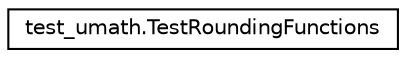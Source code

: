 digraph "Graphical Class Hierarchy"
{
 // LATEX_PDF_SIZE
  edge [fontname="Helvetica",fontsize="10",labelfontname="Helvetica",labelfontsize="10"];
  node [fontname="Helvetica",fontsize="10",shape=record];
  rankdir="LR";
  Node0 [label="test_umath.TestRoundingFunctions",height=0.2,width=0.4,color="black", fillcolor="white", style="filled",URL="$classtest__umath_1_1TestRoundingFunctions.html",tooltip=" "];
}
